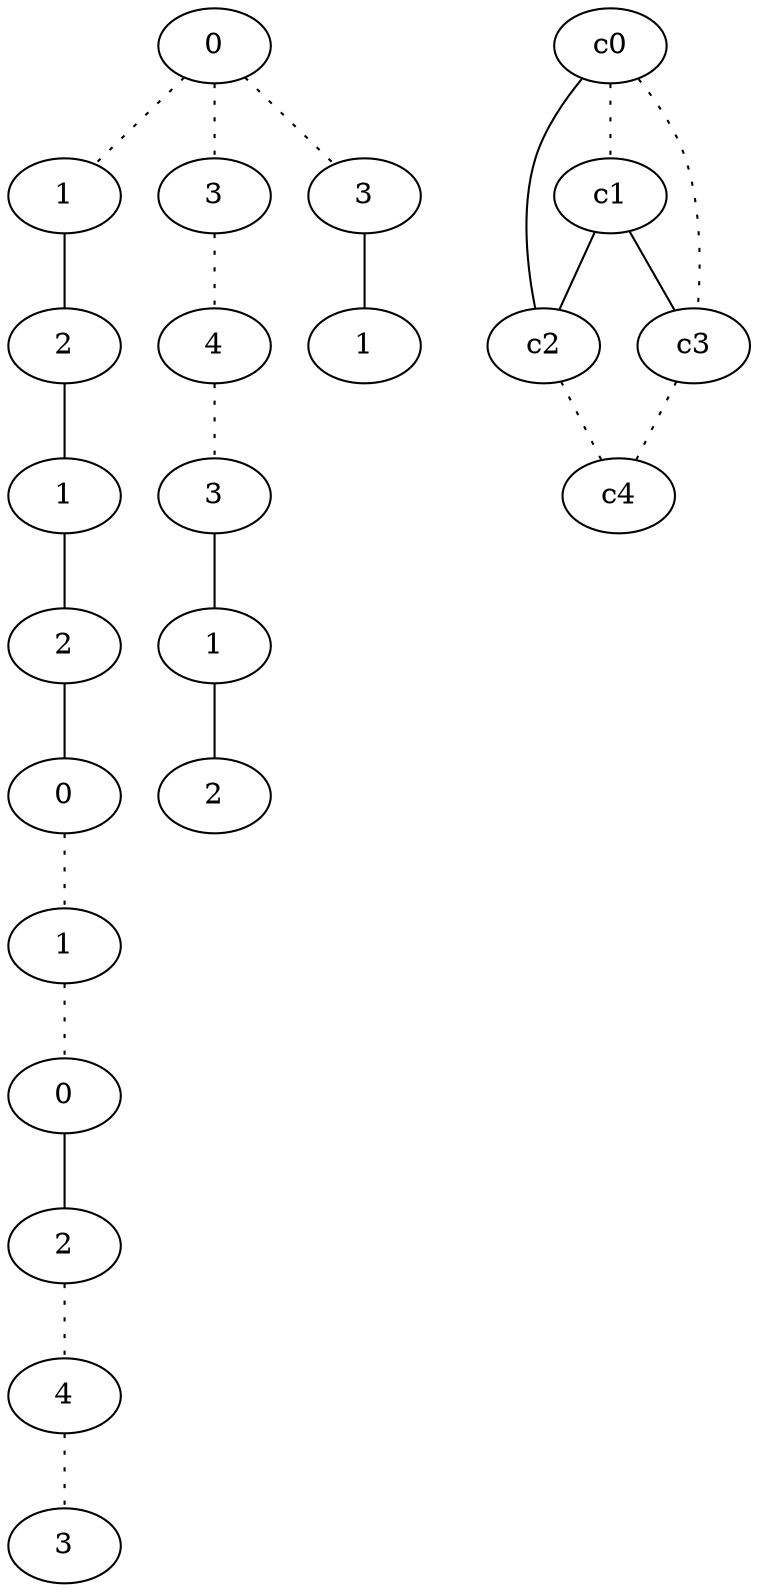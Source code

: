 graph {
a0[label=0];
a1[label=1];
a2[label=2];
a3[label=1];
a4[label=2];
a5[label=0];
a6[label=1];
a7[label=0];
a8[label=2];
a9[label=4];
a10[label=3];
a11[label=3];
a12[label=4];
a13[label=3];
a14[label=1];
a15[label=2];
a16[label=3];
a17[label=1];
a0 -- a1 [style=dotted];
a0 -- a11 [style=dotted];
a0 -- a16 [style=dotted];
a1 -- a2;
a2 -- a3;
a3 -- a4;
a4 -- a5;
a5 -- a6 [style=dotted];
a6 -- a7 [style=dotted];
a7 -- a8;
a8 -- a9 [style=dotted];
a9 -- a10 [style=dotted];
a11 -- a12 [style=dotted];
a12 -- a13 [style=dotted];
a13 -- a14;
a14 -- a15;
a16 -- a17;
c0 -- c1 [style=dotted];
c0 -- c2;
c0 -- c3 [style=dotted];
c1 -- c2;
c1 -- c3;
c2 -- c4 [style=dotted];
c3 -- c4 [style=dotted];
}
